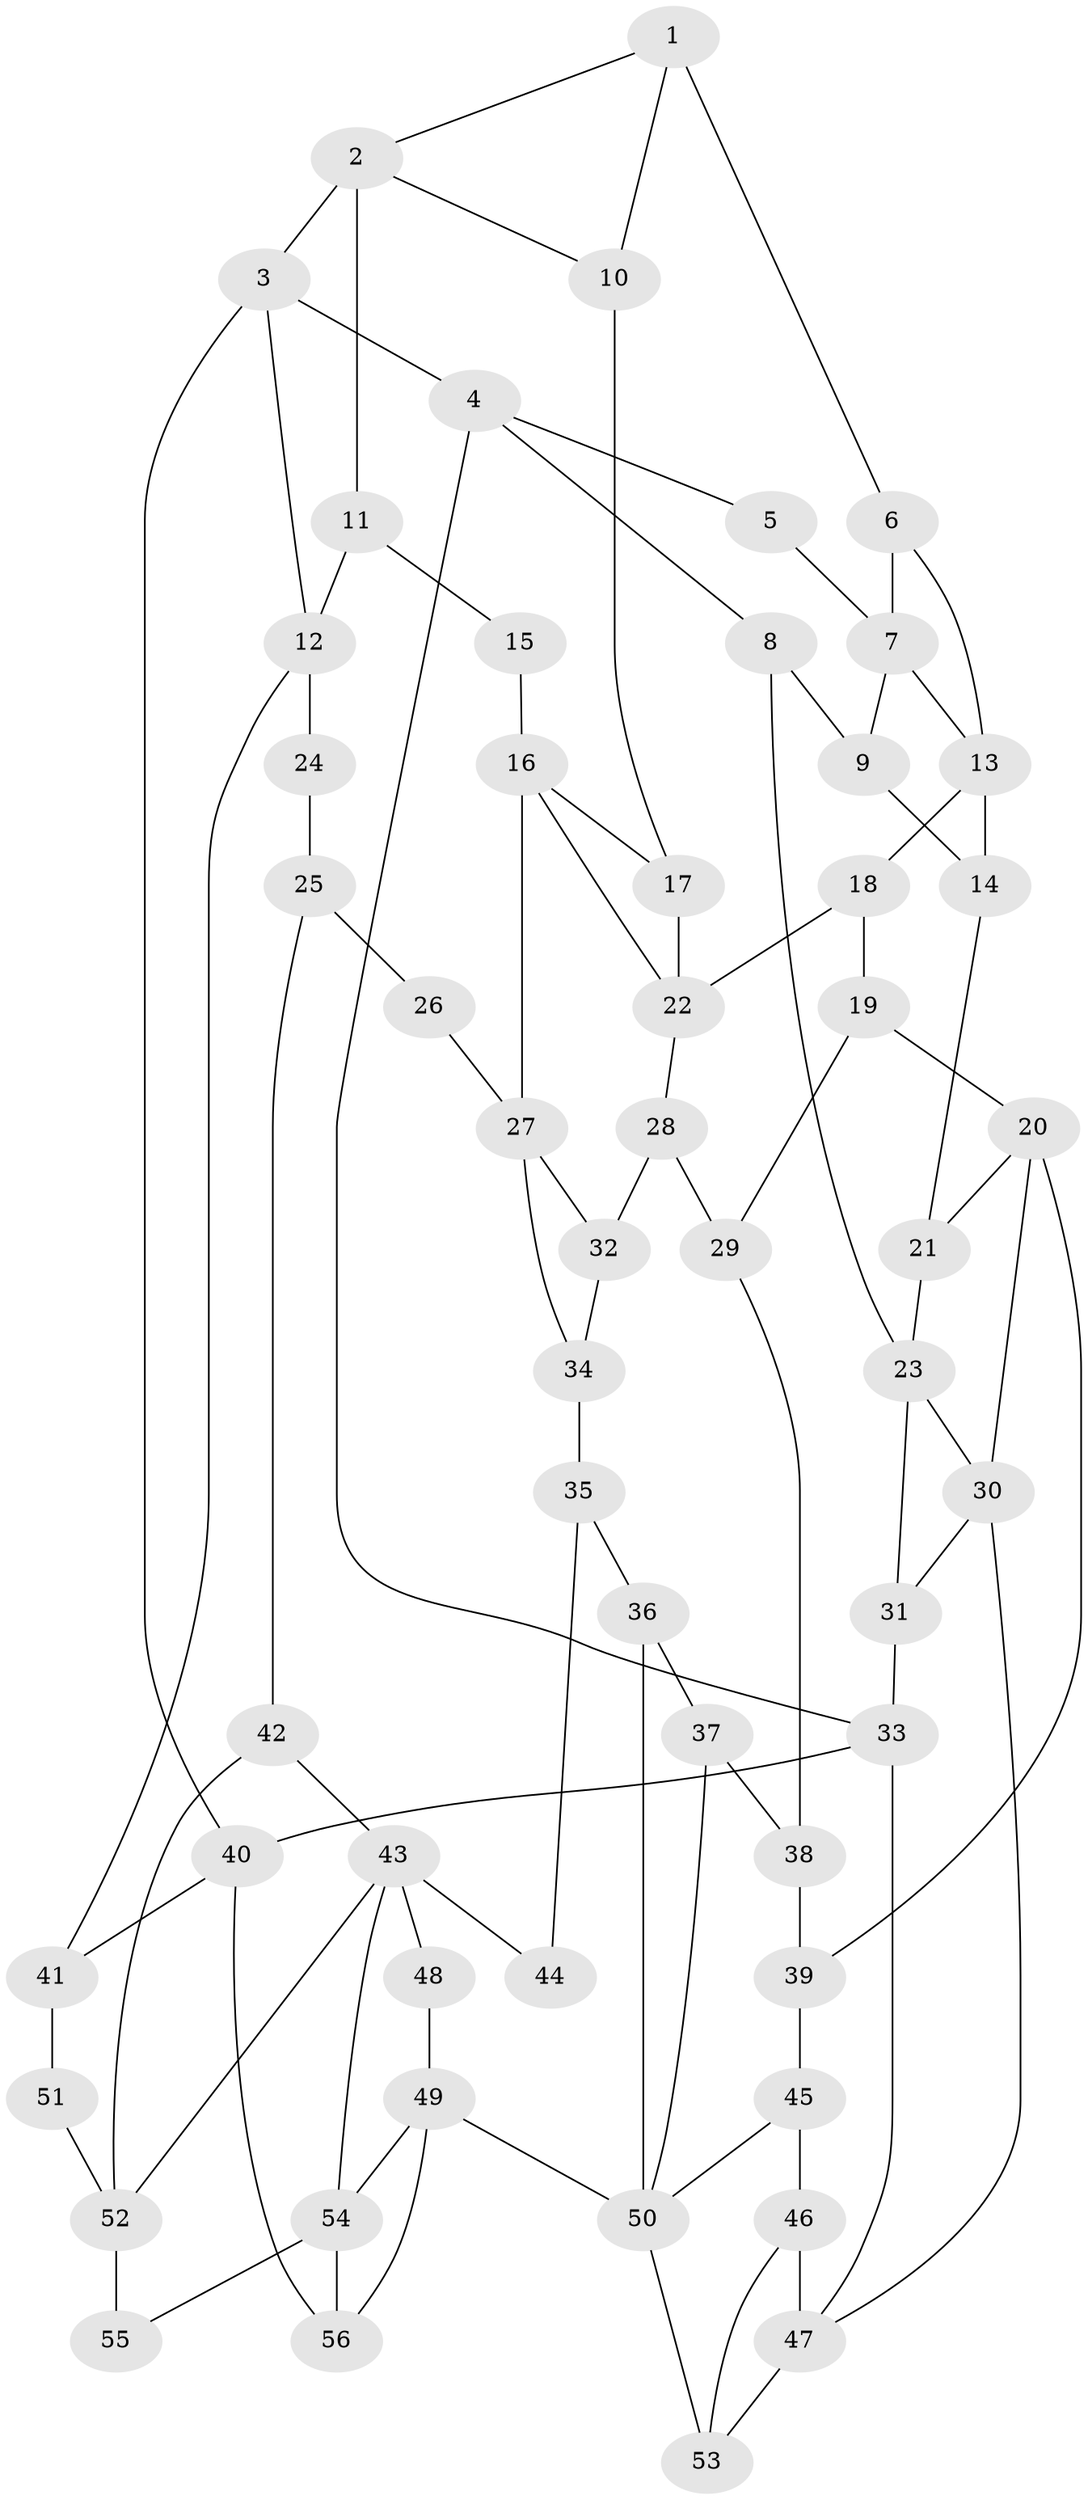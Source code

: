// original degree distribution, {3: 0.017857142857142856, 4: 0.2767857142857143, 6: 0.25892857142857145, 5: 0.44642857142857145}
// Generated by graph-tools (version 1.1) at 2025/38/03/09/25 02:38:46]
// undirected, 56 vertices, 91 edges
graph export_dot {
graph [start="1"]
  node [color=gray90,style=filled];
  1;
  2;
  3;
  4;
  5;
  6;
  7;
  8;
  9;
  10;
  11;
  12;
  13;
  14;
  15;
  16;
  17;
  18;
  19;
  20;
  21;
  22;
  23;
  24;
  25;
  26;
  27;
  28;
  29;
  30;
  31;
  32;
  33;
  34;
  35;
  36;
  37;
  38;
  39;
  40;
  41;
  42;
  43;
  44;
  45;
  46;
  47;
  48;
  49;
  50;
  51;
  52;
  53;
  54;
  55;
  56;
  1 -- 2 [weight=1.0];
  1 -- 6 [weight=2.0];
  1 -- 10 [weight=1.0];
  2 -- 3 [weight=1.0];
  2 -- 10 [weight=1.0];
  2 -- 11 [weight=2.0];
  3 -- 4 [weight=1.0];
  3 -- 12 [weight=1.0];
  3 -- 40 [weight=1.0];
  4 -- 5 [weight=1.0];
  4 -- 8 [weight=1.0];
  4 -- 33 [weight=1.0];
  5 -- 7 [weight=2.0];
  6 -- 7 [weight=2.0];
  6 -- 13 [weight=1.0];
  7 -- 9 [weight=1.0];
  7 -- 13 [weight=1.0];
  8 -- 9 [weight=1.0];
  8 -- 23 [weight=1.0];
  9 -- 14 [weight=1.0];
  10 -- 17 [weight=1.0];
  11 -- 12 [weight=2.0];
  11 -- 15 [weight=2.0];
  12 -- 24 [weight=2.0];
  12 -- 41 [weight=1.0];
  13 -- 14 [weight=1.0];
  13 -- 18 [weight=2.0];
  14 -- 21 [weight=1.0];
  15 -- 16 [weight=2.0];
  16 -- 17 [weight=1.0];
  16 -- 22 [weight=1.0];
  16 -- 27 [weight=2.0];
  17 -- 22 [weight=1.0];
  18 -- 19 [weight=2.0];
  18 -- 22 [weight=2.0];
  19 -- 20 [weight=2.0];
  19 -- 29 [weight=1.0];
  20 -- 21 [weight=1.0];
  20 -- 30 [weight=1.0];
  20 -- 39 [weight=1.0];
  21 -- 23 [weight=1.0];
  22 -- 28 [weight=1.0];
  23 -- 30 [weight=1.0];
  23 -- 31 [weight=1.0];
  24 -- 25 [weight=1.0];
  25 -- 26 [weight=1.0];
  25 -- 42 [weight=1.0];
  26 -- 27 [weight=2.0];
  27 -- 32 [weight=1.0];
  27 -- 34 [weight=1.0];
  28 -- 29 [weight=1.0];
  28 -- 32 [weight=1.0];
  29 -- 38 [weight=1.0];
  30 -- 31 [weight=1.0];
  30 -- 47 [weight=1.0];
  31 -- 33 [weight=1.0];
  32 -- 34 [weight=1.0];
  33 -- 40 [weight=1.0];
  33 -- 47 [weight=1.0];
  34 -- 35 [weight=1.0];
  35 -- 36 [weight=1.0];
  35 -- 44 [weight=1.0];
  36 -- 37 [weight=1.0];
  36 -- 50 [weight=1.0];
  37 -- 38 [weight=1.0];
  37 -- 50 [weight=1.0];
  38 -- 39 [weight=1.0];
  39 -- 45 [weight=1.0];
  40 -- 41 [weight=1.0];
  40 -- 56 [weight=1.0];
  41 -- 51 [weight=1.0];
  42 -- 43 [weight=1.0];
  42 -- 52 [weight=1.0];
  43 -- 44 [weight=2.0];
  43 -- 48 [weight=1.0];
  43 -- 52 [weight=1.0];
  43 -- 54 [weight=1.0];
  45 -- 46 [weight=2.0];
  45 -- 50 [weight=1.0];
  46 -- 47 [weight=3.0];
  46 -- 53 [weight=1.0];
  47 -- 53 [weight=1.0];
  48 -- 49 [weight=2.0];
  49 -- 50 [weight=2.0];
  49 -- 54 [weight=1.0];
  49 -- 56 [weight=1.0];
  50 -- 53 [weight=1.0];
  51 -- 52 [weight=2.0];
  52 -- 55 [weight=2.0];
  54 -- 55 [weight=1.0];
  54 -- 56 [weight=1.0];
}

